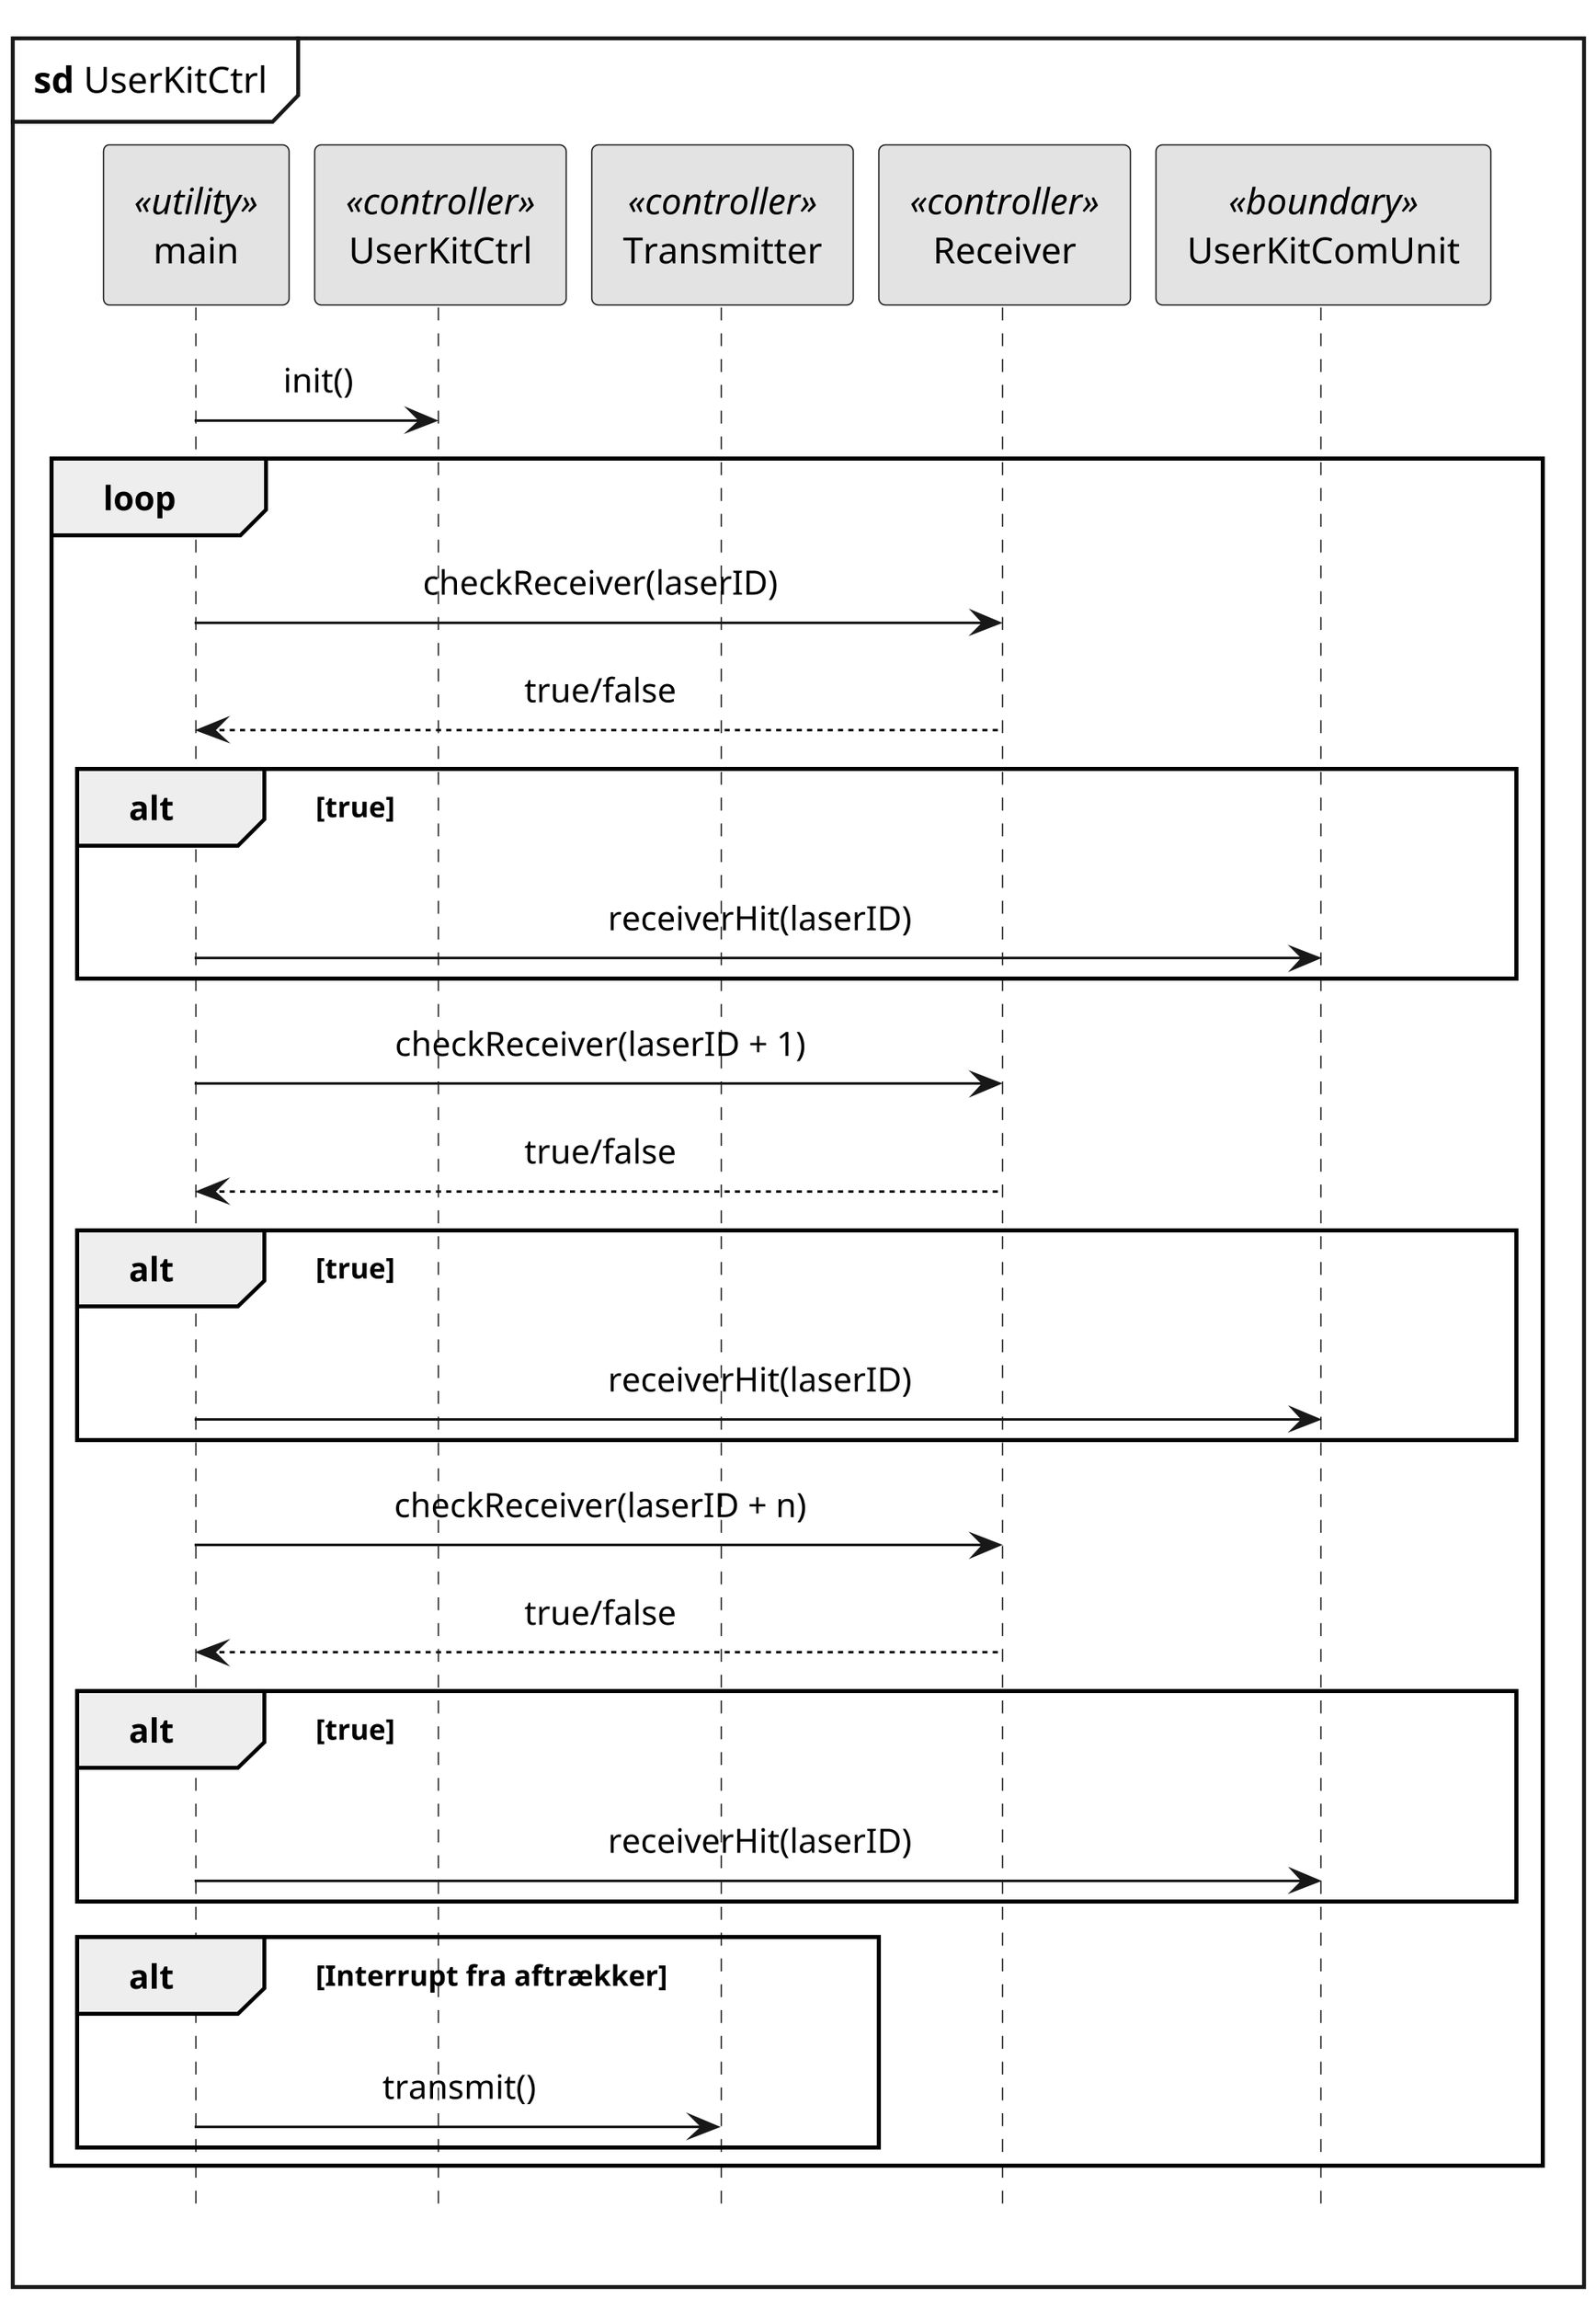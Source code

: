 @startuml UserKitCtrl_sd

hide footbox

skinparam {
    monochrome true
    dpi 300
    padding 5
    sequenceMessageAlign center
    packageStyle frame
    shadowing false
    'backgroundColor transparent
}

mainframe **sd** UserKitCtrl

participant main <<utility>>
participant UserKitCtrl <<controller>>
participant Transmitter <<controller>>
participant Receiver <<controller>>
participant UserKitComUnit <<boundary>>

main -> UserKitCtrl: init()

loop
    main -> Receiver: checkReceiver(laserID)
    Receiver --> main: true/false

    alt true
        main -> UserKitComUnit: receiverHit(laserID)
    end

    main -> Receiver: checkReceiver(laserID + 1)
    Receiver --> main: true/false

    alt true
        main -> UserKitComUnit: receiverHit(laserID)
    end

    main -> Receiver: checkReceiver(laserID + n)
    Receiver --> main: true/false

    alt true
        main -> UserKitComUnit: receiverHit(laserID)
    end

    alt Interrupt fra aftrækker
        main -> Transmitter: transmit()
    end

end

@enduml
